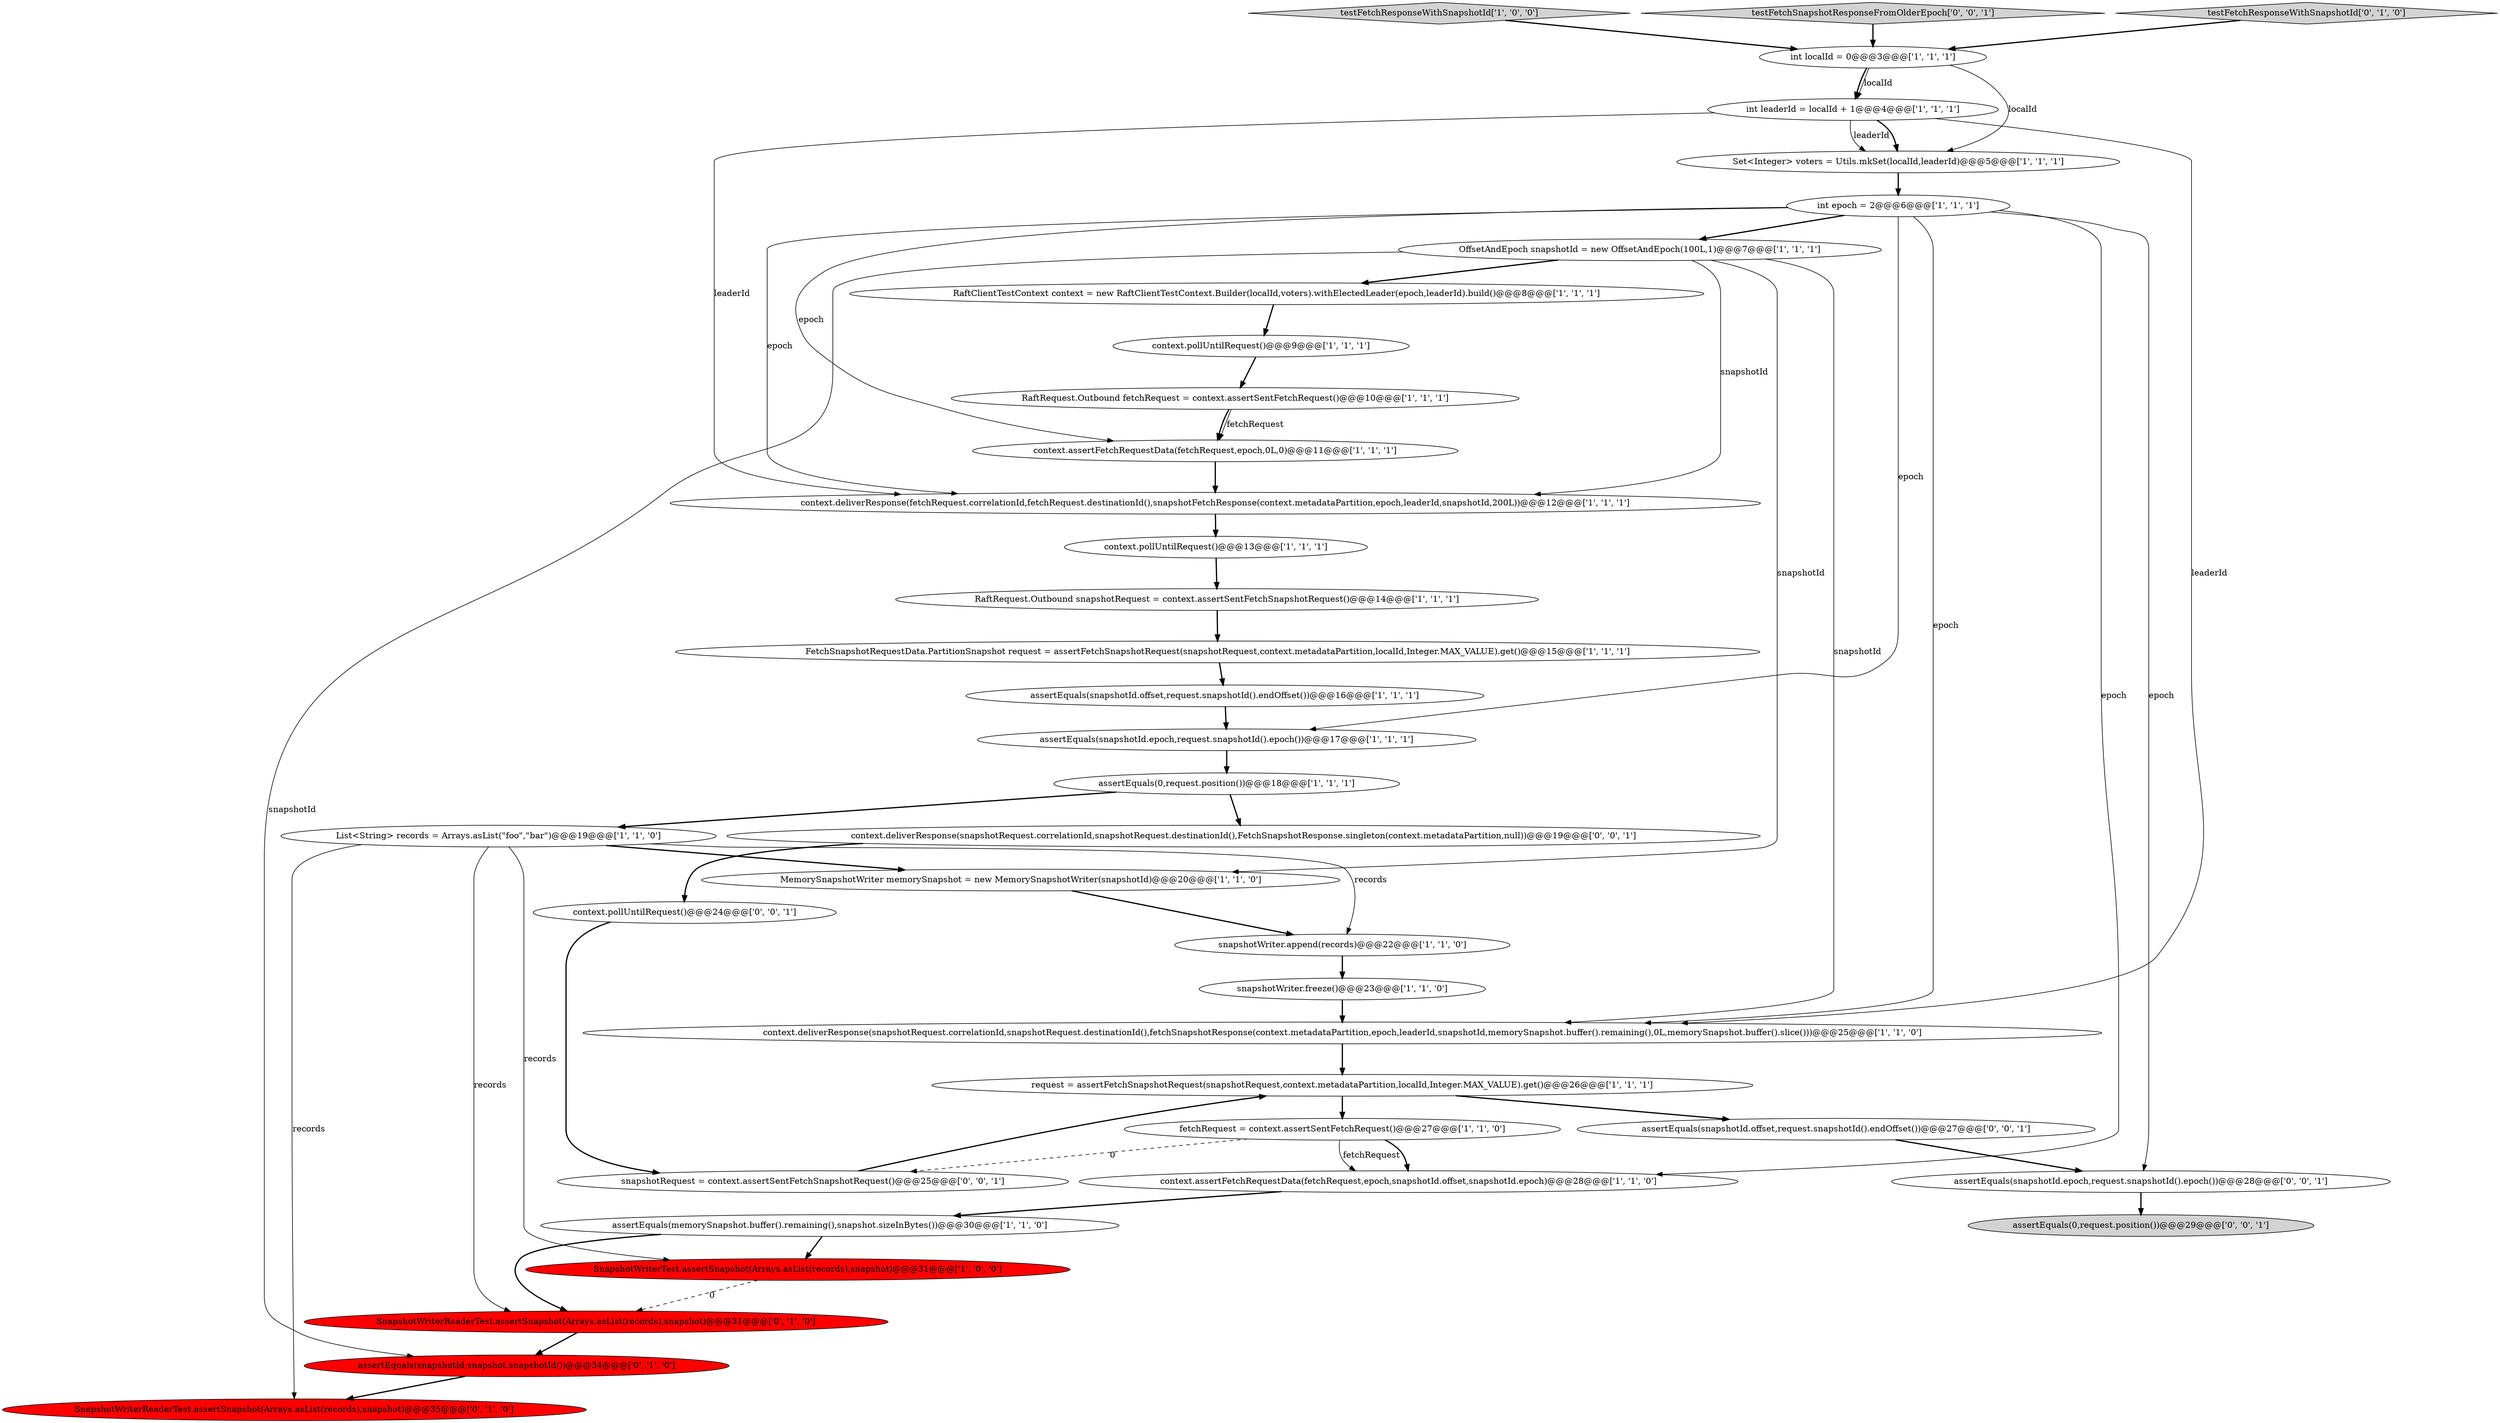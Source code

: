 digraph {
37 [style = filled, label = "assertEquals(0,request.position())@@@29@@@['0', '0', '1']", fillcolor = lightgray, shape = ellipse image = "AAA0AAABBB3BBB"];
36 [style = filled, label = "assertEquals(snapshotId.epoch,request.snapshotId().epoch())@@@28@@@['0', '0', '1']", fillcolor = white, shape = ellipse image = "AAA0AAABBB3BBB"];
20 [style = filled, label = "MemorySnapshotWriter memorySnapshot = new MemorySnapshotWriter(snapshotId)@@@20@@@['1', '1', '0']", fillcolor = white, shape = ellipse image = "AAA0AAABBB1BBB"];
31 [style = filled, label = "assertEquals(snapshotId.offset,request.snapshotId().endOffset())@@@27@@@['0', '0', '1']", fillcolor = white, shape = ellipse image = "AAA0AAABBB3BBB"];
17 [style = filled, label = "context.deliverResponse(fetchRequest.correlationId,fetchRequest.destinationId(),snapshotFetchResponse(context.metadataPartition,epoch,leaderId,snapshotId,200L))@@@12@@@['1', '1', '1']", fillcolor = white, shape = ellipse image = "AAA0AAABBB1BBB"];
8 [style = filled, label = "int leaderId = localId + 1@@@4@@@['1', '1', '1']", fillcolor = white, shape = ellipse image = "AAA0AAABBB1BBB"];
1 [style = filled, label = "assertEquals(snapshotId.epoch,request.snapshotId().epoch())@@@17@@@['1', '1', '1']", fillcolor = white, shape = ellipse image = "AAA0AAABBB1BBB"];
24 [style = filled, label = "RaftRequest.Outbound fetchRequest = context.assertSentFetchRequest()@@@10@@@['1', '1', '1']", fillcolor = white, shape = ellipse image = "AAA0AAABBB1BBB"];
28 [style = filled, label = "SnapshotWriterReaderTest.assertSnapshot(Arrays.asList(records),snapshot)@@@31@@@['0', '1', '0']", fillcolor = red, shape = ellipse image = "AAA1AAABBB2BBB"];
12 [style = filled, label = "int localId = 0@@@3@@@['1', '1', '1']", fillcolor = white, shape = ellipse image = "AAA0AAABBB1BBB"];
14 [style = filled, label = "RaftClientTestContext context = new RaftClientTestContext.Builder(localId,voters).withElectedLeader(epoch,leaderId).build()@@@8@@@['1', '1', '1']", fillcolor = white, shape = ellipse image = "AAA0AAABBB1BBB"];
9 [style = filled, label = "testFetchResponseWithSnapshotId['1', '0', '0']", fillcolor = lightgray, shape = diamond image = "AAA0AAABBB1BBB"];
32 [style = filled, label = "context.pollUntilRequest()@@@24@@@['0', '0', '1']", fillcolor = white, shape = ellipse image = "AAA0AAABBB3BBB"];
30 [style = filled, label = "SnapshotWriterReaderTest.assertSnapshot(Arrays.asList(records),snapshot)@@@35@@@['0', '1', '0']", fillcolor = red, shape = ellipse image = "AAA1AAABBB2BBB"];
0 [style = filled, label = "snapshotWriter.freeze()@@@23@@@['1', '1', '0']", fillcolor = white, shape = ellipse image = "AAA0AAABBB1BBB"];
22 [style = filled, label = "snapshotWriter.append(records)@@@22@@@['1', '1', '0']", fillcolor = white, shape = ellipse image = "AAA0AAABBB1BBB"];
27 [style = filled, label = "assertEquals(snapshotId,snapshot.snapshotId())@@@34@@@['0', '1', '0']", fillcolor = red, shape = ellipse image = "AAA1AAABBB2BBB"];
18 [style = filled, label = "RaftRequest.Outbound snapshotRequest = context.assertSentFetchSnapshotRequest()@@@14@@@['1', '1', '1']", fillcolor = white, shape = ellipse image = "AAA0AAABBB1BBB"];
4 [style = filled, label = "int epoch = 2@@@6@@@['1', '1', '1']", fillcolor = white, shape = ellipse image = "AAA0AAABBB1BBB"];
19 [style = filled, label = "FetchSnapshotRequestData.PartitionSnapshot request = assertFetchSnapshotRequest(snapshotRequest,context.metadataPartition,localId,Integer.MAX_VALUE).get()@@@15@@@['1', '1', '1']", fillcolor = white, shape = ellipse image = "AAA0AAABBB1BBB"];
13 [style = filled, label = "context.pollUntilRequest()@@@13@@@['1', '1', '1']", fillcolor = white, shape = ellipse image = "AAA0AAABBB1BBB"];
16 [style = filled, label = "context.pollUntilRequest()@@@9@@@['1', '1', '1']", fillcolor = white, shape = ellipse image = "AAA0AAABBB1BBB"];
3 [style = filled, label = "assertEquals(snapshotId.offset,request.snapshotId().endOffset())@@@16@@@['1', '1', '1']", fillcolor = white, shape = ellipse image = "AAA0AAABBB1BBB"];
11 [style = filled, label = "assertEquals(0,request.position())@@@18@@@['1', '1', '1']", fillcolor = white, shape = ellipse image = "AAA0AAABBB1BBB"];
10 [style = filled, label = "fetchRequest = context.assertSentFetchRequest()@@@27@@@['1', '1', '0']", fillcolor = white, shape = ellipse image = "AAA0AAABBB1BBB"];
15 [style = filled, label = "context.assertFetchRequestData(fetchRequest,epoch,0L,0)@@@11@@@['1', '1', '1']", fillcolor = white, shape = ellipse image = "AAA0AAABBB1BBB"];
34 [style = filled, label = "snapshotRequest = context.assertSentFetchSnapshotRequest()@@@25@@@['0', '0', '1']", fillcolor = white, shape = ellipse image = "AAA0AAABBB3BBB"];
35 [style = filled, label = "testFetchSnapshotResponseFromOlderEpoch['0', '0', '1']", fillcolor = lightgray, shape = diamond image = "AAA0AAABBB3BBB"];
6 [style = filled, label = "List<String> records = Arrays.asList(\"foo\",\"bar\")@@@19@@@['1', '1', '0']", fillcolor = white, shape = ellipse image = "AAA0AAABBB1BBB"];
5 [style = filled, label = "assertEquals(memorySnapshot.buffer().remaining(),snapshot.sizeInBytes())@@@30@@@['1', '1', '0']", fillcolor = white, shape = ellipse image = "AAA0AAABBB1BBB"];
23 [style = filled, label = "SnapshotWriterTest.assertSnapshot(Arrays.asList(records),snapshot)@@@31@@@['1', '0', '0']", fillcolor = red, shape = ellipse image = "AAA1AAABBB1BBB"];
7 [style = filled, label = "context.deliverResponse(snapshotRequest.correlationId,snapshotRequest.destinationId(),fetchSnapshotResponse(context.metadataPartition,epoch,leaderId,snapshotId,memorySnapshot.buffer().remaining(),0L,memorySnapshot.buffer().slice()))@@@25@@@['1', '1', '0']", fillcolor = white, shape = ellipse image = "AAA0AAABBB1BBB"];
26 [style = filled, label = "Set<Integer> voters = Utils.mkSet(localId,leaderId)@@@5@@@['1', '1', '1']", fillcolor = white, shape = ellipse image = "AAA0AAABBB1BBB"];
21 [style = filled, label = "request = assertFetchSnapshotRequest(snapshotRequest,context.metadataPartition,localId,Integer.MAX_VALUE).get()@@@26@@@['1', '1', '1']", fillcolor = white, shape = ellipse image = "AAA0AAABBB1BBB"];
2 [style = filled, label = "context.assertFetchRequestData(fetchRequest,epoch,snapshotId.offset,snapshotId.epoch)@@@28@@@['1', '1', '0']", fillcolor = white, shape = ellipse image = "AAA0AAABBB1BBB"];
33 [style = filled, label = "context.deliverResponse(snapshotRequest.correlationId,snapshotRequest.destinationId(),FetchSnapshotResponse.singleton(context.metadataPartition,null))@@@19@@@['0', '0', '1']", fillcolor = white, shape = ellipse image = "AAA0AAABBB3BBB"];
25 [style = filled, label = "OffsetAndEpoch snapshotId = new OffsetAndEpoch(100L,1)@@@7@@@['1', '1', '1']", fillcolor = white, shape = ellipse image = "AAA0AAABBB1BBB"];
29 [style = filled, label = "testFetchResponseWithSnapshotId['0', '1', '0']", fillcolor = lightgray, shape = diamond image = "AAA0AAABBB2BBB"];
12->8 [style = solid, label="localId"];
4->1 [style = solid, label="epoch"];
6->23 [style = solid, label="records"];
14->16 [style = bold, label=""];
21->10 [style = bold, label=""];
4->36 [style = solid, label="epoch"];
6->30 [style = solid, label="records"];
25->20 [style = solid, label="snapshotId"];
4->25 [style = bold, label=""];
3->1 [style = bold, label=""];
5->23 [style = bold, label=""];
24->15 [style = bold, label=""];
10->34 [style = dashed, label="0"];
24->15 [style = solid, label="fetchRequest"];
16->24 [style = bold, label=""];
27->30 [style = bold, label=""];
11->6 [style = bold, label=""];
23->28 [style = dashed, label="0"];
18->19 [style = bold, label=""];
8->17 [style = solid, label="leaderId"];
31->36 [style = bold, label=""];
25->17 [style = solid, label="snapshotId"];
6->22 [style = solid, label="records"];
6->28 [style = solid, label="records"];
25->14 [style = bold, label=""];
32->34 [style = bold, label=""];
5->28 [style = bold, label=""];
4->2 [style = solid, label="epoch"];
26->4 [style = bold, label=""];
34->21 [style = bold, label=""];
1->11 [style = bold, label=""];
20->22 [style = bold, label=""];
0->7 [style = bold, label=""];
10->2 [style = solid, label="fetchRequest"];
6->20 [style = bold, label=""];
8->7 [style = solid, label="leaderId"];
4->17 [style = solid, label="epoch"];
25->27 [style = solid, label="snapshotId"];
15->17 [style = bold, label=""];
29->12 [style = bold, label=""];
4->7 [style = solid, label="epoch"];
21->31 [style = bold, label=""];
22->0 [style = bold, label=""];
12->8 [style = bold, label=""];
12->26 [style = solid, label="localId"];
8->26 [style = solid, label="leaderId"];
4->15 [style = solid, label="epoch"];
11->33 [style = bold, label=""];
7->21 [style = bold, label=""];
33->32 [style = bold, label=""];
10->2 [style = bold, label=""];
17->13 [style = bold, label=""];
9->12 [style = bold, label=""];
28->27 [style = bold, label=""];
36->37 [style = bold, label=""];
35->12 [style = bold, label=""];
19->3 [style = bold, label=""];
25->7 [style = solid, label="snapshotId"];
13->18 [style = bold, label=""];
2->5 [style = bold, label=""];
8->26 [style = bold, label=""];
}
